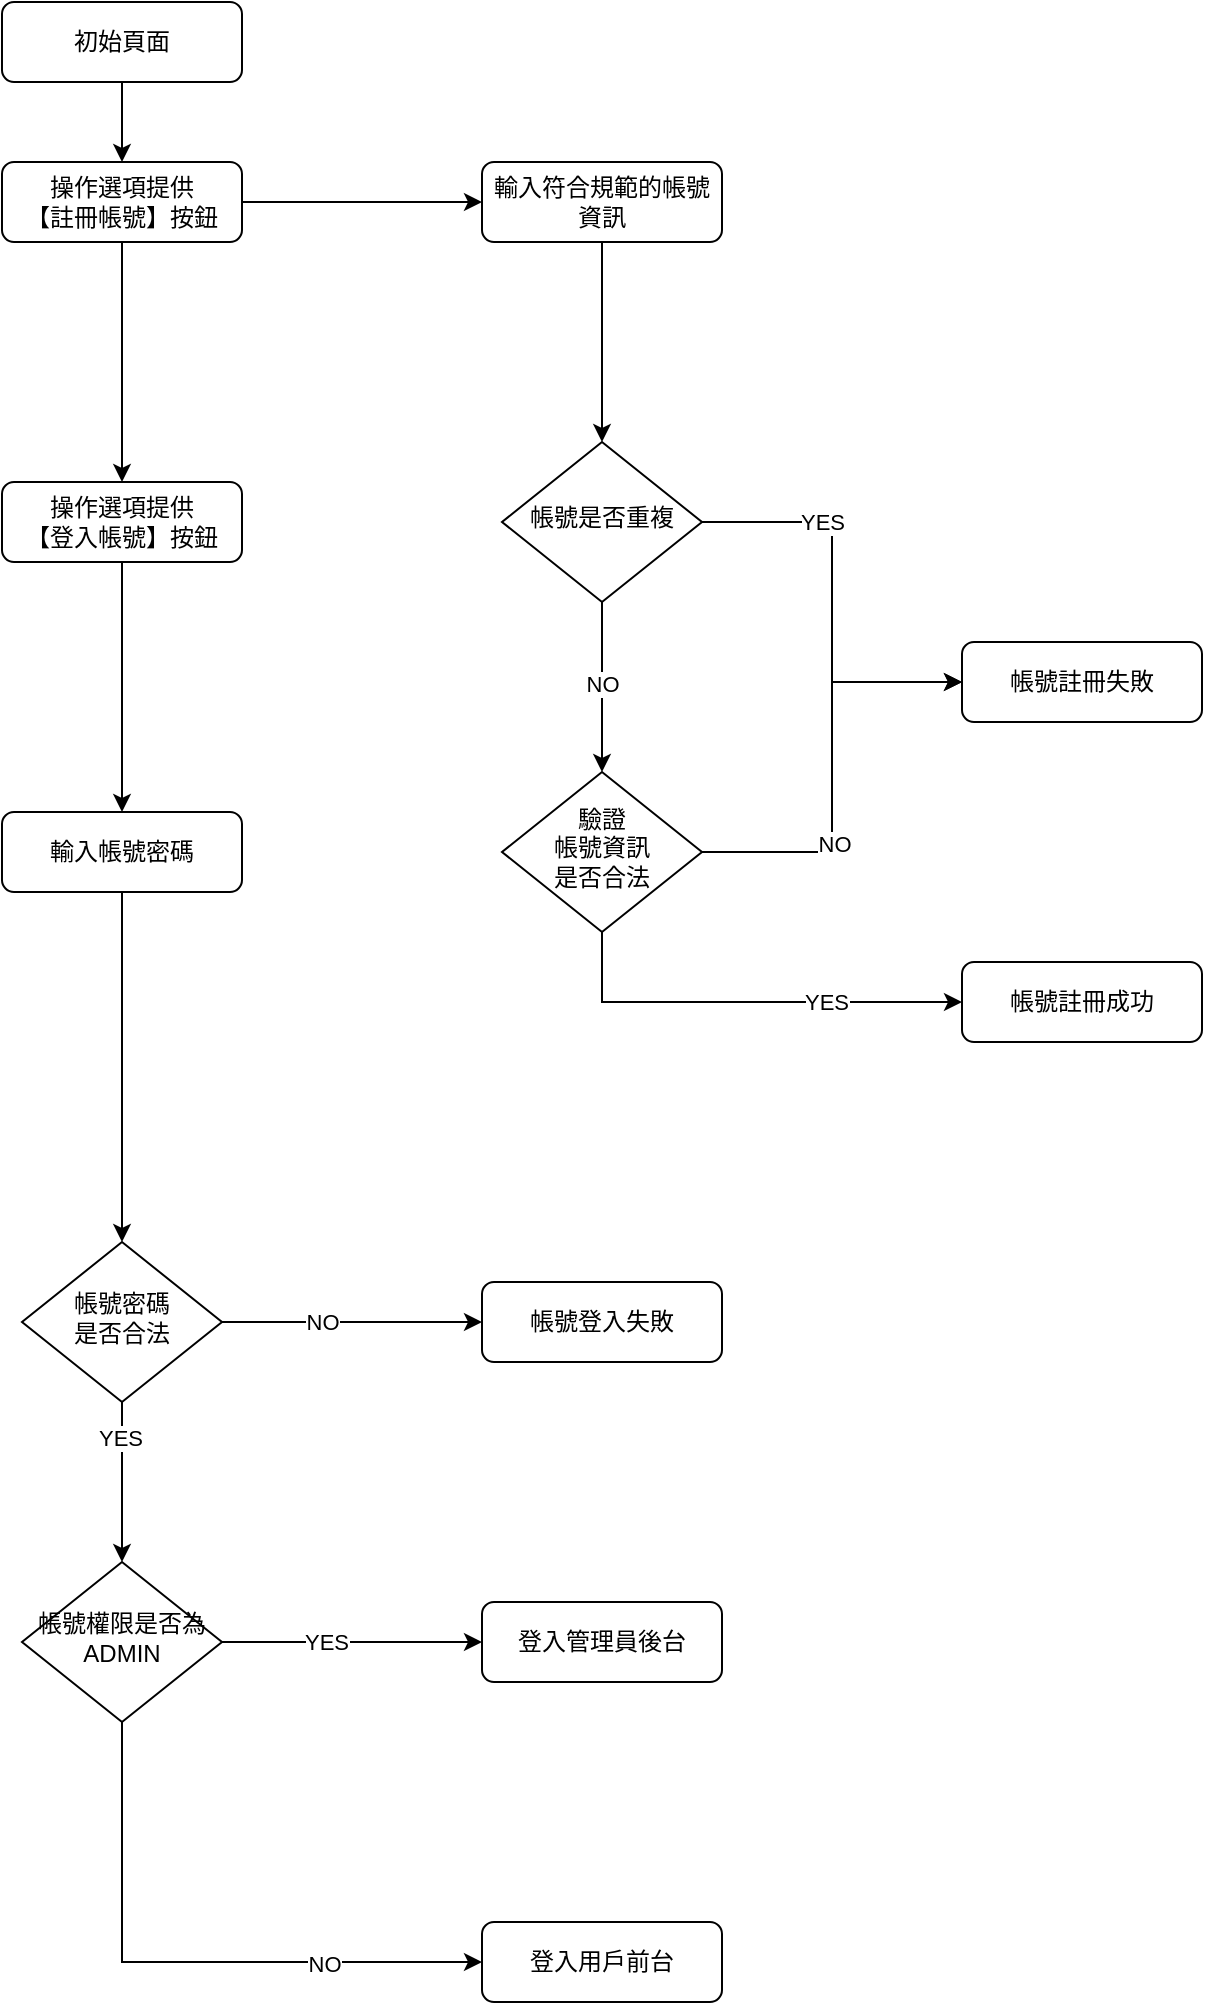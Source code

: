 <mxfile version="20.4.0" type="device" pages="5"><diagram id="UPj4yI-wdZ9XiOIVQiX7" name="使用者登入流程"><mxGraphModel dx="1422" dy="794" grid="1" gridSize="10" guides="1" tooltips="1" connect="1" arrows="1" fold="1" page="1" pageScale="1" pageWidth="827" pageHeight="1169" math="0" shadow="0"><root><mxCell id="0"/><mxCell id="1" parent="0"/><mxCell id="UEPLq8Yd7aalsJf4slFF-11" style="edgeStyle=orthogonalEdgeStyle;rounded=0;orthogonalLoop=1;jettySize=auto;html=1;exitX=0.5;exitY=1;exitDx=0;exitDy=0;entryX=0.5;entryY=0;entryDx=0;entryDy=0;" parent="1" source="VrhKr8espfAVAVbQ58ye-1" target="VrhKr8espfAVAVbQ58ye-2" edge="1"><mxGeometry relative="1" as="geometry"/></mxCell><mxCell id="VrhKr8espfAVAVbQ58ye-1" value="初始頁面" style="rounded=1;whiteSpace=wrap;html=1;fontSize=12;glass=0;strokeWidth=1;shadow=0;" parent="1" vertex="1"><mxGeometry x="160" y="80" width="120" height="40" as="geometry"/></mxCell><mxCell id="UEPLq8Yd7aalsJf4slFF-12" style="edgeStyle=orthogonalEdgeStyle;rounded=0;orthogonalLoop=1;jettySize=auto;html=1;exitX=1;exitY=0.5;exitDx=0;exitDy=0;entryX=0;entryY=0.5;entryDx=0;entryDy=0;" parent="1" source="VrhKr8espfAVAVbQ58ye-2" target="vG4GJ1Nt7A1K8Jj7NEXO-1" edge="1"><mxGeometry relative="1" as="geometry"/></mxCell><mxCell id="UEPLq8Yd7aalsJf4slFF-13" style="edgeStyle=orthogonalEdgeStyle;rounded=0;orthogonalLoop=1;jettySize=auto;html=1;exitX=0.5;exitY=1;exitDx=0;exitDy=0;entryX=0.5;entryY=0;entryDx=0;entryDy=0;" parent="1" source="VrhKr8espfAVAVbQ58ye-2" target="PWQB1ZBagTtTaBrdD2Lc-1" edge="1"><mxGeometry relative="1" as="geometry"/></mxCell><mxCell id="VrhKr8espfAVAVbQ58ye-2" value="操作選項提供&lt;br&gt;【註冊帳號】按鈕" style="rounded=1;whiteSpace=wrap;html=1;fontSize=12;glass=0;strokeWidth=1;shadow=0;" parent="1" vertex="1"><mxGeometry x="160" y="160" width="120" height="40" as="geometry"/></mxCell><mxCell id="UEPLq8Yd7aalsJf4slFF-15" style="edgeStyle=orthogonalEdgeStyle;rounded=0;orthogonalLoop=1;jettySize=auto;html=1;exitX=0.5;exitY=1;exitDx=0;exitDy=0;entryX=0.5;entryY=0;entryDx=0;entryDy=0;" parent="1" source="PWQB1ZBagTtTaBrdD2Lc-1" target="UEPLq8Yd7aalsJf4slFF-14" edge="1"><mxGeometry relative="1" as="geometry"/></mxCell><mxCell id="PWQB1ZBagTtTaBrdD2Lc-1" value="操作選項提供&lt;br&gt;【登入帳號】按鈕" style="rounded=1;whiteSpace=wrap;html=1;fontSize=12;glass=0;strokeWidth=1;shadow=0;" parent="1" vertex="1"><mxGeometry x="160" y="320" width="120" height="40" as="geometry"/></mxCell><mxCell id="o8jwi0B8APZPQ19B8Q7g-1" style="edgeStyle=orthogonalEdgeStyle;rounded=0;orthogonalLoop=1;jettySize=auto;html=1;exitX=0.5;exitY=1;exitDx=0;exitDy=0;entryX=0.5;entryY=0;entryDx=0;entryDy=0;" parent="1" source="vG4GJ1Nt7A1K8Jj7NEXO-1" target="UEPLq8Yd7aalsJf4slFF-1" edge="1"><mxGeometry relative="1" as="geometry"/></mxCell><mxCell id="vG4GJ1Nt7A1K8Jj7NEXO-1" value="輸入符合規範的帳號資訊" style="rounded=1;whiteSpace=wrap;html=1;fontSize=12;glass=0;strokeWidth=1;shadow=0;" parent="1" vertex="1"><mxGeometry x="400" y="160" width="120" height="40" as="geometry"/></mxCell><mxCell id="UEPLq8Yd7aalsJf4slFF-3" style="edgeStyle=orthogonalEdgeStyle;rounded=0;orthogonalLoop=1;jettySize=auto;html=1;exitX=0.5;exitY=1;exitDx=0;exitDy=0;entryX=0.5;entryY=0;entryDx=0;entryDy=0;" parent="1" source="UEPLq8Yd7aalsJf4slFF-1" target="UEPLq8Yd7aalsJf4slFF-2" edge="1"><mxGeometry relative="1" as="geometry"/></mxCell><mxCell id="UEPLq8Yd7aalsJf4slFF-31" value="NO" style="edgeLabel;html=1;align=center;verticalAlign=middle;resizable=0;points=[];" parent="UEPLq8Yd7aalsJf4slFF-3" vertex="1" connectable="0"><mxGeometry x="-0.5" relative="1" as="geometry"><mxPoint y="19" as="offset"/></mxGeometry></mxCell><mxCell id="UEPLq8Yd7aalsJf4slFF-9" style="edgeStyle=orthogonalEdgeStyle;rounded=0;orthogonalLoop=1;jettySize=auto;html=1;exitX=1;exitY=0.5;exitDx=0;exitDy=0;entryX=0;entryY=0.5;entryDx=0;entryDy=0;" parent="1" source="UEPLq8Yd7aalsJf4slFF-1" target="UEPLq8Yd7aalsJf4slFF-4" edge="1"><mxGeometry relative="1" as="geometry"/></mxCell><mxCell id="UEPLq8Yd7aalsJf4slFF-30" value="YES" style="edgeLabel;html=1;align=center;verticalAlign=middle;resizable=0;points=[];" parent="UEPLq8Yd7aalsJf4slFF-9" vertex="1" connectable="0"><mxGeometry x="-0.48" relative="1" as="geometry"><mxPoint x="5" as="offset"/></mxGeometry></mxCell><mxCell id="UEPLq8Yd7aalsJf4slFF-1" value="帳號是否重複" style="rhombus;whiteSpace=wrap;html=1;shadow=0;fontFamily=Helvetica;fontSize=12;align=center;strokeWidth=1;spacing=6;spacingTop=-4;" parent="1" vertex="1"><mxGeometry x="410" y="300" width="100" height="80" as="geometry"/></mxCell><mxCell id="UEPLq8Yd7aalsJf4slFF-7" style="edgeStyle=orthogonalEdgeStyle;rounded=0;orthogonalLoop=1;jettySize=auto;html=1;exitX=1;exitY=0.5;exitDx=0;exitDy=0;entryX=0;entryY=0.5;entryDx=0;entryDy=0;" parent="1" source="UEPLq8Yd7aalsJf4slFF-2" target="UEPLq8Yd7aalsJf4slFF-4" edge="1"><mxGeometry relative="1" as="geometry"/></mxCell><mxCell id="UEPLq8Yd7aalsJf4slFF-32" value="NO" style="edgeLabel;html=1;align=center;verticalAlign=middle;resizable=0;points=[];" parent="UEPLq8Yd7aalsJf4slFF-7" vertex="1" connectable="0"><mxGeometry x="0.235" y="-1" relative="1" as="geometry"><mxPoint y="64" as="offset"/></mxGeometry></mxCell><mxCell id="UEPLq8Yd7aalsJf4slFF-8" style="edgeStyle=orthogonalEdgeStyle;rounded=0;orthogonalLoop=1;jettySize=auto;html=1;exitX=0.5;exitY=1;exitDx=0;exitDy=0;entryX=0;entryY=0.5;entryDx=0;entryDy=0;" parent="1" source="UEPLq8Yd7aalsJf4slFF-2" target="UEPLq8Yd7aalsJf4slFF-5" edge="1"><mxGeometry relative="1" as="geometry"/></mxCell><mxCell id="UEPLq8Yd7aalsJf4slFF-33" value="YES" style="edgeLabel;html=1;align=center;verticalAlign=middle;resizable=0;points=[];" parent="UEPLq8Yd7aalsJf4slFF-8" vertex="1" connectable="0"><mxGeometry x="0.643" y="1" relative="1" as="geometry"><mxPoint x="-30" y="1" as="offset"/></mxGeometry></mxCell><mxCell id="UEPLq8Yd7aalsJf4slFF-2" value="驗證&lt;br&gt;帳號資訊&lt;br&gt;是否合法" style="rhombus;whiteSpace=wrap;html=1;shadow=0;fontFamily=Helvetica;fontSize=12;align=center;strokeWidth=1;spacing=6;spacingTop=-4;" parent="1" vertex="1"><mxGeometry x="410" y="465" width="100" height="80" as="geometry"/></mxCell><mxCell id="UEPLq8Yd7aalsJf4slFF-4" value="帳號註冊失敗" style="rounded=1;whiteSpace=wrap;html=1;fontSize=12;glass=0;strokeWidth=1;shadow=0;" parent="1" vertex="1"><mxGeometry x="640" y="400" width="120" height="40" as="geometry"/></mxCell><mxCell id="UEPLq8Yd7aalsJf4slFF-5" value="帳號註冊成功" style="rounded=1;whiteSpace=wrap;html=1;fontSize=12;glass=0;strokeWidth=1;shadow=0;" parent="1" vertex="1"><mxGeometry x="640" y="560" width="120" height="40" as="geometry"/></mxCell><mxCell id="UEPLq8Yd7aalsJf4slFF-18" style="edgeStyle=orthogonalEdgeStyle;rounded=0;orthogonalLoop=1;jettySize=auto;html=1;exitX=0.5;exitY=1;exitDx=0;exitDy=0;entryX=0.5;entryY=0;entryDx=0;entryDy=0;" parent="1" source="UEPLq8Yd7aalsJf4slFF-14" target="UEPLq8Yd7aalsJf4slFF-16" edge="1"><mxGeometry relative="1" as="geometry"/></mxCell><mxCell id="UEPLq8Yd7aalsJf4slFF-14" value="輸入帳號密碼" style="rounded=1;whiteSpace=wrap;html=1;fontSize=12;glass=0;strokeWidth=1;shadow=0;" parent="1" vertex="1"><mxGeometry x="160" y="485" width="120" height="40" as="geometry"/></mxCell><mxCell id="UEPLq8Yd7aalsJf4slFF-20" style="edgeStyle=orthogonalEdgeStyle;rounded=0;orthogonalLoop=1;jettySize=auto;html=1;exitX=1;exitY=0.5;exitDx=0;exitDy=0;entryX=0;entryY=0.5;entryDx=0;entryDy=0;" parent="1" source="UEPLq8Yd7aalsJf4slFF-16" target="UEPLq8Yd7aalsJf4slFF-19" edge="1"><mxGeometry relative="1" as="geometry"/></mxCell><mxCell id="UEPLq8Yd7aalsJf4slFF-29" value="NO" style="edgeLabel;html=1;align=center;verticalAlign=middle;resizable=0;points=[];" parent="UEPLq8Yd7aalsJf4slFF-20" vertex="1" connectable="0"><mxGeometry x="-0.32" relative="1" as="geometry"><mxPoint x="6" as="offset"/></mxGeometry></mxCell><mxCell id="UEPLq8Yd7aalsJf4slFF-21" style="edgeStyle=orthogonalEdgeStyle;rounded=0;orthogonalLoop=1;jettySize=auto;html=1;exitX=0.5;exitY=1;exitDx=0;exitDy=0;entryX=0.5;entryY=0;entryDx=0;entryDy=0;" parent="1" source="UEPLq8Yd7aalsJf4slFF-16" target="UEPLq8Yd7aalsJf4slFF-17" edge="1"><mxGeometry relative="1" as="geometry"/></mxCell><mxCell id="UEPLq8Yd7aalsJf4slFF-28" value="YES" style="edgeLabel;html=1;align=center;verticalAlign=middle;resizable=0;points=[];" parent="UEPLq8Yd7aalsJf4slFF-21" vertex="1" connectable="0"><mxGeometry x="-0.55" y="-1" relative="1" as="geometry"><mxPoint as="offset"/></mxGeometry></mxCell><mxCell id="UEPLq8Yd7aalsJf4slFF-16" value="帳號密碼&lt;br&gt;是否合法" style="rhombus;whiteSpace=wrap;html=1;shadow=0;fontFamily=Helvetica;fontSize=12;align=center;strokeWidth=1;spacing=6;spacingTop=-4;" parent="1" vertex="1"><mxGeometry x="170" y="700" width="100" height="80" as="geometry"/></mxCell><mxCell id="UEPLq8Yd7aalsJf4slFF-24" style="edgeStyle=orthogonalEdgeStyle;rounded=0;orthogonalLoop=1;jettySize=auto;html=1;exitX=1;exitY=0.5;exitDx=0;exitDy=0;entryX=0;entryY=0.5;entryDx=0;entryDy=0;" parent="1" source="UEPLq8Yd7aalsJf4slFF-17" target="UEPLq8Yd7aalsJf4slFF-22" edge="1"><mxGeometry relative="1" as="geometry"/></mxCell><mxCell id="UEPLq8Yd7aalsJf4slFF-26" value="YES" style="edgeLabel;html=1;align=center;verticalAlign=middle;resizable=0;points=[];" parent="UEPLq8Yd7aalsJf4slFF-24" vertex="1" connectable="0"><mxGeometry x="-0.2" relative="1" as="geometry"><mxPoint as="offset"/></mxGeometry></mxCell><mxCell id="UEPLq8Yd7aalsJf4slFF-25" style="edgeStyle=orthogonalEdgeStyle;rounded=0;orthogonalLoop=1;jettySize=auto;html=1;exitX=0.5;exitY=1;exitDx=0;exitDy=0;entryX=0;entryY=0.5;entryDx=0;entryDy=0;" parent="1" source="UEPLq8Yd7aalsJf4slFF-17" target="UEPLq8Yd7aalsJf4slFF-23" edge="1"><mxGeometry relative="1" as="geometry"/></mxCell><mxCell id="UEPLq8Yd7aalsJf4slFF-27" value="NO" style="edgeLabel;html=1;align=center;verticalAlign=middle;resizable=0;points=[];" parent="UEPLq8Yd7aalsJf4slFF-25" vertex="1" connectable="0"><mxGeometry x="0.689" y="-1" relative="1" as="geometry"><mxPoint x="-33" as="offset"/></mxGeometry></mxCell><mxCell id="UEPLq8Yd7aalsJf4slFF-17" value="帳號權限是否為&lt;br&gt;ADMIN" style="rhombus;whiteSpace=wrap;html=1;shadow=0;fontFamily=Helvetica;fontSize=12;align=center;strokeWidth=1;spacing=6;spacingTop=-4;" parent="1" vertex="1"><mxGeometry x="170" y="860" width="100" height="80" as="geometry"/></mxCell><mxCell id="UEPLq8Yd7aalsJf4slFF-19" value="帳號登入失敗" style="rounded=1;whiteSpace=wrap;html=1;fontSize=12;glass=0;strokeWidth=1;shadow=0;" parent="1" vertex="1"><mxGeometry x="400" y="720" width="120" height="40" as="geometry"/></mxCell><mxCell id="UEPLq8Yd7aalsJf4slFF-22" value="登入管理員後台" style="rounded=1;whiteSpace=wrap;html=1;fontSize=12;glass=0;strokeWidth=1;shadow=0;" parent="1" vertex="1"><mxGeometry x="400" y="880" width="120" height="40" as="geometry"/></mxCell><mxCell id="UEPLq8Yd7aalsJf4slFF-23" value="登入用戶前台" style="rounded=1;whiteSpace=wrap;html=1;fontSize=12;glass=0;strokeWidth=1;shadow=0;" parent="1" vertex="1"><mxGeometry x="400" y="1040" width="120" height="40" as="geometry"/></mxCell></root></mxGraphModel></diagram><diagram id="Sb2H4XTVFO_mXw8tnWAG" name="管理員後台操作流程"><mxGraphModel dx="1422" dy="794" grid="1" gridSize="10" guides="1" tooltips="1" connect="1" arrows="1" fold="1" page="1" pageScale="1" pageWidth="827" pageHeight="1169" math="0" shadow="0"><root><mxCell id="0"/><mxCell id="1" parent="0"/><mxCell id="D7i5_FZ8jVZUpAfOEIcw-3" style="edgeStyle=orthogonalEdgeStyle;rounded=0;orthogonalLoop=1;jettySize=auto;html=1;exitX=0.5;exitY=1;exitDx=0;exitDy=0;" parent="1" source="rBQDCLARlSvGfY4Xkhi7-1" target="YgFCmVm0lVTJnjQIGvrP-1" edge="1"><mxGeometry relative="1" as="geometry"/></mxCell><mxCell id="rBQDCLARlSvGfY4Xkhi7-1" value="系統管理員登入" style="rounded=1;whiteSpace=wrap;html=1;fontSize=12;glass=0;strokeWidth=1;shadow=0;" parent="1" vertex="1"><mxGeometry x="160" y="80" width="120" height="40" as="geometry"/></mxCell><mxCell id="D7i5_FZ8jVZUpAfOEIcw-6" style="edgeStyle=orthogonalEdgeStyle;rounded=0;orthogonalLoop=1;jettySize=auto;html=1;exitX=1;exitY=0.5;exitDx=0;exitDy=0;entryX=0;entryY=0.5;entryDx=0;entryDy=0;" parent="1" source="YgFCmVm0lVTJnjQIGvrP-1" target="YgFCmVm0lVTJnjQIGvrP-3" edge="1"><mxGeometry relative="1" as="geometry"/></mxCell><mxCell id="D7i5_FZ8jVZUpAfOEIcw-8" style="edgeStyle=orthogonalEdgeStyle;rounded=0;orthogonalLoop=1;jettySize=auto;html=1;exitX=0.5;exitY=1;exitDx=0;exitDy=0;entryX=0.5;entryY=0;entryDx=0;entryDy=0;" parent="1" source="YgFCmVm0lVTJnjQIGvrP-1" target="YgFCmVm0lVTJnjQIGvrP-2" edge="1"><mxGeometry relative="1" as="geometry"/></mxCell><mxCell id="YgFCmVm0lVTJnjQIGvrP-1" value="列出選舉列表&lt;br&gt;【分頁/篩選】" style="rounded=1;whiteSpace=wrap;html=1;fontSize=12;glass=0;strokeWidth=1;shadow=0;" parent="1" vertex="1"><mxGeometry x="160" y="160" width="120" height="40" as="geometry"/></mxCell><mxCell id="D7i5_FZ8jVZUpAfOEIcw-12" style="edgeStyle=orthogonalEdgeStyle;rounded=0;orthogonalLoop=1;jettySize=auto;html=1;exitX=0.5;exitY=1;exitDx=0;exitDy=0;entryX=0.5;entryY=0;entryDx=0;entryDy=0;" parent="1" source="YgFCmVm0lVTJnjQIGvrP-2" target="KqBHTRoDpn45xBr7Sbz1-1" edge="1"><mxGeometry relative="1" as="geometry"/></mxCell><mxCell id="YgFCmVm0lVTJnjQIGvrP-2" value="選擇任一選舉" style="rounded=1;whiteSpace=wrap;html=1;fontSize=12;glass=0;strokeWidth=1;shadow=0;" parent="1" vertex="1"><mxGeometry x="160" y="240" width="120" height="40" as="geometry"/></mxCell><mxCell id="D7i5_FZ8jVZUpAfOEIcw-7" style="edgeStyle=orthogonalEdgeStyle;rounded=0;orthogonalLoop=1;jettySize=auto;html=1;exitX=1;exitY=0.5;exitDx=0;exitDy=0;entryX=0;entryY=0.5;entryDx=0;entryDy=0;" parent="1" source="YgFCmVm0lVTJnjQIGvrP-3" target="6M6pfsIaRA-1E7w1_IS1-1" edge="1"><mxGeometry relative="1" as="geometry"/></mxCell><mxCell id="YgFCmVm0lVTJnjQIGvrP-3" value="建立一個選舉&lt;br&gt;輸入資訊" style="rounded=1;whiteSpace=wrap;html=1;fontSize=12;glass=0;strokeWidth=1;shadow=0;" parent="1" vertex="1"><mxGeometry x="320" y="160" width="120" height="40" as="geometry"/></mxCell><mxCell id="6M6pfsIaRA-1E7w1_IS1-1" value="建立完成，選舉狀態為【INVALID】" style="rounded=1;whiteSpace=wrap;html=1;fontSize=12;glass=0;strokeWidth=1;shadow=0;" parent="1" vertex="1"><mxGeometry x="480" y="160" width="120" height="40" as="geometry"/></mxCell><mxCell id="D7i5_FZ8jVZUpAfOEIcw-11" style="edgeStyle=orthogonalEdgeStyle;rounded=0;orthogonalLoop=1;jettySize=auto;html=1;exitX=1;exitY=0.5;exitDx=0;exitDy=0;entryX=0;entryY=0.5;entryDx=0;entryDy=0;" parent="1" source="KqBHTRoDpn45xBr7Sbz1-1" target="W8gfItr_8avEshhJaisU-1" edge="1"><mxGeometry relative="1" as="geometry"/></mxCell><mxCell id="D7i5_FZ8jVZUpAfOEIcw-14" value="INVALID" style="edgeLabel;html=1;align=center;verticalAlign=middle;resizable=0;points=[];" parent="D7i5_FZ8jVZUpAfOEIcw-11" vertex="1" connectable="0"><mxGeometry x="-0.2" relative="1" as="geometry"><mxPoint as="offset"/></mxGeometry></mxCell><mxCell id="D7i5_FZ8jVZUpAfOEIcw-13" style="edgeStyle=orthogonalEdgeStyle;rounded=0;orthogonalLoop=1;jettySize=auto;html=1;exitX=0.5;exitY=1;exitDx=0;exitDy=0;entryX=0.5;entryY=0;entryDx=0;entryDy=0;" parent="1" source="KqBHTRoDpn45xBr7Sbz1-1" target="W8gfItr_8avEshhJaisU-2" edge="1"><mxGeometry relative="1" as="geometry"/></mxCell><mxCell id="D7i5_FZ8jVZUpAfOEIcw-15" value="NO" style="edgeLabel;html=1;align=center;verticalAlign=middle;resizable=0;points=[];" parent="D7i5_FZ8jVZUpAfOEIcw-13" vertex="1" connectable="0"><mxGeometry x="-0.25" y="3" relative="1" as="geometry"><mxPoint as="offset"/></mxGeometry></mxCell><mxCell id="KqBHTRoDpn45xBr7Sbz1-1" value="選舉狀態是否為&lt;br&gt;【INVALID】" style="rhombus;whiteSpace=wrap;html=1;shadow=0;fontFamily=Helvetica;fontSize=12;align=center;strokeWidth=1;spacing=6;spacingTop=-4;" parent="1" vertex="1"><mxGeometry x="170" y="300" width="100" height="80" as="geometry"/></mxCell><mxCell id="lVTfKfwjPzRavb0fNGLI-1" style="edgeStyle=orthogonalEdgeStyle;rounded=0;orthogonalLoop=1;jettySize=auto;html=1;exitX=1;exitY=0.5;exitDx=0;exitDy=0;entryX=0;entryY=0.5;entryDx=0;entryDy=0;" parent="1" source="W8gfItr_8avEshhJaisU-1" target="htDVY7JdxAGm8I_TwluI-1" edge="1"><mxGeometry relative="1" as="geometry"/></mxCell><mxCell id="W8gfItr_8avEshhJaisU-1" value="操作選項提供&lt;br&gt;【加入候選人】按鈕" style="rounded=1;whiteSpace=wrap;html=1;fontSize=12;glass=0;strokeWidth=1;shadow=0;" parent="1" vertex="1"><mxGeometry x="320" y="320" width="120" height="40" as="geometry"/></mxCell><mxCell id="D7i5_FZ8jVZUpAfOEIcw-10" style="edgeStyle=orthogonalEdgeStyle;rounded=0;orthogonalLoop=1;jettySize=auto;html=1;exitX=1;exitY=0.5;exitDx=0;exitDy=0;entryX=0;entryY=0.5;entryDx=0;entryDy=0;" parent="1" source="W8gfItr_8avEshhJaisU-2" target="W8gfItr_8avEshhJaisU-3" edge="1"><mxGeometry relative="1" as="geometry"/></mxCell><mxCell id="D7i5_FZ8jVZUpAfOEIcw-16" value="VALID" style="edgeLabel;html=1;align=center;verticalAlign=middle;resizable=0;points=[];" parent="D7i5_FZ8jVZUpAfOEIcw-10" vertex="1" connectable="0"><mxGeometry x="-0.12" y="4" relative="1" as="geometry"><mxPoint x="-2" as="offset"/></mxGeometry></mxCell><mxCell id="D7i5_FZ8jVZUpAfOEIcw-17" style="edgeStyle=orthogonalEdgeStyle;rounded=0;orthogonalLoop=1;jettySize=auto;html=1;exitX=0.5;exitY=1;exitDx=0;exitDy=0;entryX=0.5;entryY=0;entryDx=0;entryDy=0;" parent="1" source="W8gfItr_8avEshhJaisU-2" target="htDVY7JdxAGm8I_TwluI-4" edge="1"><mxGeometry relative="1" as="geometry"/></mxCell><mxCell id="W8gfItr_8avEshhJaisU-2" value="選舉狀態是否為&lt;br&gt;【VALID】" style="rhombus;whiteSpace=wrap;html=1;shadow=0;fontFamily=Helvetica;fontSize=12;align=center;strokeWidth=1;spacing=6;spacingTop=-4;" parent="1" vertex="1"><mxGeometry x="170" y="420" width="100" height="80" as="geometry"/></mxCell><mxCell id="lVTfKfwjPzRavb0fNGLI-2" style="edgeStyle=orthogonalEdgeStyle;rounded=0;orthogonalLoop=1;jettySize=auto;html=1;exitX=1;exitY=0.5;exitDx=0;exitDy=0;entryX=0;entryY=0.5;entryDx=0;entryDy=0;" parent="1" source="W8gfItr_8avEshhJaisU-3" target="htDVY7JdxAGm8I_TwluI-1" edge="1"><mxGeometry relative="1" as="geometry"/></mxCell><mxCell id="D7i5_FZ8jVZUpAfOEIcw-9" style="edgeStyle=orthogonalEdgeStyle;rounded=0;orthogonalLoop=1;jettySize=auto;html=1;exitX=0.5;exitY=1;exitDx=0;exitDy=0;entryX=0.5;entryY=0;entryDx=0;entryDy=0;" parent="1" source="W8gfItr_8avEshhJaisU-3" target="W8gfItr_8avEshhJaisU-4" edge="1"><mxGeometry relative="1" as="geometry"/></mxCell><mxCell id="W8gfItr_8avEshhJaisU-3" value="操作選項提供&lt;br&gt;【加入候選人】按鈕" style="rounded=1;whiteSpace=wrap;html=1;fontSize=12;glass=0;strokeWidth=1;shadow=0;" parent="1" vertex="1"><mxGeometry x="320" y="440" width="120" height="40" as="geometry"/></mxCell><mxCell id="D7i5_FZ8jVZUpAfOEIcw-2" style="edgeStyle=orthogonalEdgeStyle;rounded=0;orthogonalLoop=1;jettySize=auto;html=1;exitX=1;exitY=0.5;exitDx=0;exitDy=0;entryX=0;entryY=0.5;entryDx=0;entryDy=0;" parent="1" source="W8gfItr_8avEshhJaisU-4" target="D7i5_FZ8jVZUpAfOEIcw-1" edge="1"><mxGeometry relative="1" as="geometry"/></mxCell><mxCell id="W8gfItr_8avEshhJaisU-4" value="操作選項提供&lt;br&gt;【開始投票】按鈕" style="rounded=1;whiteSpace=wrap;html=1;fontSize=12;glass=0;strokeWidth=1;shadow=0;" parent="1" vertex="1"><mxGeometry x="320" y="520" width="120" height="40" as="geometry"/></mxCell><mxCell id="D7i5_FZ8jVZUpAfOEIcw-4" style="edgeStyle=orthogonalEdgeStyle;rounded=0;orthogonalLoop=1;jettySize=auto;html=1;exitX=0.5;exitY=1;exitDx=0;exitDy=0;entryX=0.5;entryY=0;entryDx=0;entryDy=0;" parent="1" source="htDVY7JdxAGm8I_TwluI-1" target="htDVY7JdxAGm8I_TwluI-2" edge="1"><mxGeometry relative="1" as="geometry"/></mxCell><mxCell id="htDVY7JdxAGm8I_TwluI-1" value="選擇一個使用者" style="rounded=1;whiteSpace=wrap;html=1;fontSize=12;glass=0;strokeWidth=1;shadow=0;" parent="1" vertex="1"><mxGeometry x="640" y="240" width="120" height="40" as="geometry"/></mxCell><mxCell id="D7i5_FZ8jVZUpAfOEIcw-5" style="edgeStyle=orthogonalEdgeStyle;rounded=0;orthogonalLoop=1;jettySize=auto;html=1;exitX=0.5;exitY=1;exitDx=0;exitDy=0;entryX=0.5;entryY=0;entryDx=0;entryDy=0;" parent="1" source="htDVY7JdxAGm8I_TwluI-2" target="htDVY7JdxAGm8I_TwluI-3" edge="1"><mxGeometry relative="1" as="geometry"/></mxCell><mxCell id="htDVY7JdxAGm8I_TwluI-2" value="加入該選舉為候選人" style="rounded=1;whiteSpace=wrap;html=1;fontSize=12;glass=0;strokeWidth=1;shadow=0;" parent="1" vertex="1"><mxGeometry x="640" y="320" width="120" height="40" as="geometry"/></mxCell><mxCell id="htDVY7JdxAGm8I_TwluI-3" value="檢查選舉候選人人數&lt;br&gt;2位以上，將該選舉狀態改為【VALID】" style="rounded=1;whiteSpace=wrap;html=1;fontSize=12;glass=0;strokeWidth=1;shadow=0;" parent="1" vertex="1"><mxGeometry x="640" y="400" width="120" height="40" as="geometry"/></mxCell><mxCell id="qVdqJ3z1ZBMHDPTO5DJB-3" value="POLLING" style="edgeStyle=orthogonalEdgeStyle;rounded=0;orthogonalLoop=1;jettySize=auto;html=1;exitX=1;exitY=0.5;exitDx=0;exitDy=0;entryX=0;entryY=0.5;entryDx=0;entryDy=0;" parent="1" source="htDVY7JdxAGm8I_TwluI-4" target="qVdqJ3z1ZBMHDPTO5DJB-1" edge="1"><mxGeometry relative="1" as="geometry"/></mxCell><mxCell id="Kq9Z4YzhNrbZJRBDWjvm-4" style="edgeStyle=orthogonalEdgeStyle;rounded=0;orthogonalLoop=1;jettySize=auto;html=1;exitX=0.5;exitY=1;exitDx=0;exitDy=0;entryX=0.5;entryY=0;entryDx=0;entryDy=0;" parent="1" source="htDVY7JdxAGm8I_TwluI-4" target="NcIBz0yCrlz7ccziSYi6-6" edge="1"><mxGeometry relative="1" as="geometry"/></mxCell><mxCell id="Kq9Z4YzhNrbZJRBDWjvm-9" value="NO" style="edgeLabel;html=1;align=center;verticalAlign=middle;resizable=0;points=[];" parent="Kq9Z4YzhNrbZJRBDWjvm-4" vertex="1" connectable="0"><mxGeometry x="-0.25" y="-1" relative="1" as="geometry"><mxPoint as="offset"/></mxGeometry></mxCell><mxCell id="htDVY7JdxAGm8I_TwluI-4" value="選舉狀態是否為&lt;br&gt;【POLLING】" style="rhombus;whiteSpace=wrap;html=1;shadow=0;fontFamily=Helvetica;fontSize=12;align=center;strokeWidth=1;spacing=6;spacingTop=-4;" parent="1" vertex="1"><mxGeometry x="170" y="580" width="100" height="80" as="geometry"/></mxCell><mxCell id="D7i5_FZ8jVZUpAfOEIcw-1" value="檢查選舉候選人人數&lt;br&gt;2位以上，將該選舉狀態改為【POLLING】" style="rounded=1;whiteSpace=wrap;html=1;fontSize=12;glass=0;strokeWidth=1;shadow=0;" parent="1" vertex="1"><mxGeometry x="480" y="520" width="120" height="40" as="geometry"/></mxCell><mxCell id="NcIBz0yCrlz7ccziSYi6-2" style="edgeStyle=orthogonalEdgeStyle;rounded=0;orthogonalLoop=1;jettySize=auto;html=1;exitX=1;exitY=0.5;exitDx=0;exitDy=0;entryX=0;entryY=0.5;entryDx=0;entryDy=0;" parent="1" source="qVdqJ3z1ZBMHDPTO5DJB-1" target="NcIBz0yCrlz7ccziSYi6-1" edge="1"><mxGeometry relative="1" as="geometry"/></mxCell><mxCell id="NcIBz0yCrlz7ccziSYi6-8" style="edgeStyle=orthogonalEdgeStyle;rounded=0;orthogonalLoop=1;jettySize=auto;html=1;exitX=0.5;exitY=1;exitDx=0;exitDy=0;entryX=0.5;entryY=0;entryDx=0;entryDy=0;" parent="1" source="qVdqJ3z1ZBMHDPTO5DJB-1" target="NcIBz0yCrlz7ccziSYi6-7" edge="1"><mxGeometry relative="1" as="geometry"/></mxCell><mxCell id="qVdqJ3z1ZBMHDPTO5DJB-1" value="操作選項提供&lt;br&gt;【查看實時所有候選人得票數】按鈕" style="rounded=1;whiteSpace=wrap;html=1;fontSize=12;glass=0;strokeWidth=1;shadow=0;" parent="1" vertex="1"><mxGeometry x="320" y="600" width="120" height="40" as="geometry"/></mxCell><mxCell id="qVdqJ3z1ZBMHDPTO5DJB-2" value="列出投票給該候選人的用戶清單&lt;br&gt;【分頁】" style="rounded=1;whiteSpace=wrap;html=1;fontSize=12;glass=0;strokeWidth=1;shadow=0;" parent="1" vertex="1"><mxGeometry x="640" y="680" width="120" height="40" as="geometry"/></mxCell><mxCell id="NcIBz0yCrlz7ccziSYi6-4" style="edgeStyle=orthogonalEdgeStyle;rounded=0;orthogonalLoop=1;jettySize=auto;html=1;exitX=1;exitY=0.5;exitDx=0;exitDy=0;entryX=0;entryY=0.5;entryDx=0;entryDy=0;" parent="1" source="NcIBz0yCrlz7ccziSYi6-1" target="NcIBz0yCrlz7ccziSYi6-3" edge="1"><mxGeometry relative="1" as="geometry"/></mxCell><mxCell id="NcIBz0yCrlz7ccziSYi6-1" value="列出選舉的候選人列表，以及目前的票數&lt;br&gt;【分頁/篩選】" style="rounded=1;whiteSpace=wrap;html=1;fontSize=12;glass=0;strokeWidth=1;shadow=0;" parent="1" vertex="1"><mxGeometry x="480" y="600" width="120" height="40" as="geometry"/></mxCell><mxCell id="NcIBz0yCrlz7ccziSYi6-5" style="edgeStyle=orthogonalEdgeStyle;rounded=0;orthogonalLoop=1;jettySize=auto;html=1;exitX=0.5;exitY=1;exitDx=0;exitDy=0;entryX=0.5;entryY=0;entryDx=0;entryDy=0;" parent="1" source="NcIBz0yCrlz7ccziSYi6-3" target="qVdqJ3z1ZBMHDPTO5DJB-2" edge="1"><mxGeometry relative="1" as="geometry"/></mxCell><mxCell id="NcIBz0yCrlz7ccziSYi6-3" value="選擇一個候選人" style="rounded=1;whiteSpace=wrap;html=1;fontSize=12;glass=0;strokeWidth=1;shadow=0;" parent="1" vertex="1"><mxGeometry x="640" y="600" width="120" height="40" as="geometry"/></mxCell><mxCell id="Kq9Z4YzhNrbZJRBDWjvm-2" style="edgeStyle=orthogonalEdgeStyle;rounded=0;orthogonalLoop=1;jettySize=auto;html=1;exitX=1;exitY=0.5;exitDx=0;exitDy=0;entryX=0;entryY=0.5;entryDx=0;entryDy=0;" parent="1" source="NcIBz0yCrlz7ccziSYi6-6" target="NcIBz0yCrlz7ccziSYi6-11" edge="1"><mxGeometry relative="1" as="geometry"/></mxCell><mxCell id="Kq9Z4YzhNrbZJRBDWjvm-7" value="CLOSED" style="edgeLabel;html=1;align=center;verticalAlign=middle;resizable=0;points=[];" parent="Kq9Z4YzhNrbZJRBDWjvm-2" vertex="1" connectable="0"><mxGeometry x="-0.36" y="3" relative="1" as="geometry"><mxPoint as="offset"/></mxGeometry></mxCell><mxCell id="Kq9Z4YzhNrbZJRBDWjvm-6" style="edgeStyle=orthogonalEdgeStyle;rounded=0;orthogonalLoop=1;jettySize=auto;html=1;exitX=0.5;exitY=1;exitDx=0;exitDy=0;entryX=0.5;entryY=0;entryDx=0;entryDy=0;" parent="1" source="NcIBz0yCrlz7ccziSYi6-6" target="Kq9Z4YzhNrbZJRBDWjvm-5" edge="1"><mxGeometry relative="1" as="geometry"/></mxCell><mxCell id="Kq9Z4YzhNrbZJRBDWjvm-8" value="NO" style="edgeLabel;html=1;align=center;verticalAlign=middle;resizable=0;points=[];" parent="Kq9Z4YzhNrbZJRBDWjvm-6" vertex="1" connectable="0"><mxGeometry x="-0.133" relative="1" as="geometry"><mxPoint as="offset"/></mxGeometry></mxCell><mxCell id="NcIBz0yCrlz7ccziSYi6-6" value="選舉狀態是否為&lt;br&gt;【CLOSED】" style="rhombus;whiteSpace=wrap;html=1;shadow=0;fontFamily=Helvetica;fontSize=12;align=center;strokeWidth=1;spacing=6;spacingTop=-4;" parent="1" vertex="1"><mxGeometry x="170" y="820" width="100" height="80" as="geometry"/></mxCell><mxCell id="NcIBz0yCrlz7ccziSYi6-10" style="edgeStyle=orthogonalEdgeStyle;rounded=0;orthogonalLoop=1;jettySize=auto;html=1;exitX=1;exitY=0.5;exitDx=0;exitDy=0;entryX=0;entryY=0.5;entryDx=0;entryDy=0;" parent="1" source="NcIBz0yCrlz7ccziSYi6-7" target="NcIBz0yCrlz7ccziSYi6-9" edge="1"><mxGeometry relative="1" as="geometry"/></mxCell><mxCell id="NcIBz0yCrlz7ccziSYi6-7" value="操作選項提供&lt;br&gt;【結束投票】按鈕" style="rounded=1;whiteSpace=wrap;html=1;fontSize=12;glass=0;strokeWidth=1;shadow=0;" parent="1" vertex="1"><mxGeometry x="320" y="760" width="120" height="40" as="geometry"/></mxCell><mxCell id="NcIBz0yCrlz7ccziSYi6-9" value="該選舉狀態改為【CLOSED】" style="rounded=1;whiteSpace=wrap;html=1;fontSize=12;glass=0;strokeWidth=1;shadow=0;" parent="1" vertex="1"><mxGeometry x="480" y="760" width="120" height="40" as="geometry"/></mxCell><mxCell id="Kq9Z4YzhNrbZJRBDWjvm-3" style="edgeStyle=orthogonalEdgeStyle;rounded=0;orthogonalLoop=1;jettySize=auto;html=1;exitX=1;exitY=0.5;exitDx=0;exitDy=0;entryX=0;entryY=0.5;entryDx=0;entryDy=0;" parent="1" source="NcIBz0yCrlz7ccziSYi6-11" target="Kq9Z4YzhNrbZJRBDWjvm-1" edge="1"><mxGeometry relative="1" as="geometry"/></mxCell><mxCell id="NcIBz0yCrlz7ccziSYi6-11" value="操作選項提供&lt;br&gt;【查看選舉最終結果】按鈕" style="rounded=1;whiteSpace=wrap;html=1;fontSize=12;glass=0;strokeWidth=1;shadow=0;" parent="1" vertex="1"><mxGeometry x="320" y="840" width="120" height="40" as="geometry"/></mxCell><mxCell id="JxSQcA-bH9o0rtqqpQIa-3" style="edgeStyle=orthogonalEdgeStyle;rounded=0;orthogonalLoop=1;jettySize=auto;html=1;exitX=1;exitY=0.5;exitDx=0;exitDy=0;entryX=0;entryY=0.5;entryDx=0;entryDy=0;" parent="1" source="Kq9Z4YzhNrbZJRBDWjvm-1" target="JxSQcA-bH9o0rtqqpQIa-2" edge="1"><mxGeometry relative="1" as="geometry"/></mxCell><mxCell id="Kq9Z4YzhNrbZJRBDWjvm-1" value="列出選舉的候選人列表，以及目前的票數，以及投票率等等&lt;br&gt;【分頁/篩選】" style="rounded=1;whiteSpace=wrap;html=1;fontSize=12;glass=0;strokeWidth=1;shadow=0;" parent="1" vertex="1"><mxGeometry x="480" y="815" width="120" height="90" as="geometry"/></mxCell><mxCell id="Kq9Z4YzhNrbZJRBDWjvm-5" value="操作異常" style="rounded=1;whiteSpace=wrap;html=1;fontSize=12;glass=0;strokeWidth=1;shadow=0;" parent="1" vertex="1"><mxGeometry x="160" y="960" width="120" height="40" as="geometry"/></mxCell><mxCell id="JxSQcA-bH9o0rtqqpQIa-2" value="將選舉結果寄送郵件&lt;br&gt;給所有用戶" style="rounded=1;whiteSpace=wrap;html=1;fontSize=12;glass=0;strokeWidth=1;shadow=0;" parent="1" vertex="1"><mxGeometry x="640" y="840" width="120" height="40" as="geometry"/></mxCell></root></mxGraphModel></diagram><diagram id="-oV8WBM7i5bhLmEDIs77" name="用戶前台操作流程"><mxGraphModel dx="1422" dy="794" grid="1" gridSize="10" guides="1" tooltips="1" connect="1" arrows="1" fold="1" page="1" pageScale="1" pageWidth="827" pageHeight="1169" math="0" shadow="0"><root><mxCell id="0"/><mxCell id="1" parent="0"/><mxCell id="zUNbrtccjn4TUzcV6ZQq-4" style="edgeStyle=orthogonalEdgeStyle;rounded=0;orthogonalLoop=1;jettySize=auto;html=1;exitX=0.5;exitY=1;exitDx=0;exitDy=0;entryX=0.5;entryY=0;entryDx=0;entryDy=0;" parent="1" source="Ub6WaCfwB1q6n-Qs0MxR-1" target="xpTB87JR33JMr07FedWu-1" edge="1"><mxGeometry relative="1" as="geometry"/></mxCell><mxCell id="Ub6WaCfwB1q6n-Qs0MxR-1" value="一般用戶登入" style="rounded=1;whiteSpace=wrap;html=1;fontSize=12;glass=0;strokeWidth=1;shadow=0;" parent="1" vertex="1"><mxGeometry x="160" y="80" width="120" height="40" as="geometry"/></mxCell><mxCell id="zUNbrtccjn4TUzcV6ZQq-5" style="edgeStyle=orthogonalEdgeStyle;rounded=0;orthogonalLoop=1;jettySize=auto;html=1;exitX=0.5;exitY=1;exitDx=0;exitDy=0;entryX=0.5;entryY=0;entryDx=0;entryDy=0;" parent="1" source="xpTB87JR33JMr07FedWu-1" target="uy4UZtnsP0bsNF_3y09G-1" edge="1"><mxGeometry relative="1" as="geometry"/></mxCell><mxCell id="xpTB87JR33JMr07FedWu-1" value="列出選舉狀態為&lt;br&gt;【POLLING】列表&lt;br&gt;【分頁/篩選】" style="rounded=1;whiteSpace=wrap;html=1;fontSize=12;glass=0;strokeWidth=1;shadow=0;" parent="1" vertex="1"><mxGeometry x="160" y="240" width="120" height="40" as="geometry"/></mxCell><mxCell id="fhCedxHbiCkmkBsxh5wj-1" style="edgeStyle=orthogonalEdgeStyle;rounded=0;orthogonalLoop=1;jettySize=auto;html=1;exitX=0.5;exitY=1;exitDx=0;exitDy=0;entryX=0.5;entryY=0;entryDx=0;entryDy=0;" edge="1" parent="1" source="uy4UZtnsP0bsNF_3y09G-1" target="zUNbrtccjn4TUzcV6ZQq-1"><mxGeometry relative="1" as="geometry"/></mxCell><mxCell id="uy4UZtnsP0bsNF_3y09G-1" value="選擇任一選舉" style="rounded=1;whiteSpace=wrap;html=1;fontSize=12;glass=0;strokeWidth=1;shadow=0;" parent="1" vertex="1"><mxGeometry x="160" y="400" width="120" height="40" as="geometry"/></mxCell><mxCell id="fhCedxHbiCkmkBsxh5wj-2" style="edgeStyle=orthogonalEdgeStyle;rounded=0;orthogonalLoop=1;jettySize=auto;html=1;exitX=0.5;exitY=1;exitDx=0;exitDy=0;entryX=0.5;entryY=0;entryDx=0;entryDy=0;" edge="1" parent="1" source="zUNbrtccjn4TUzcV6ZQq-1" target="zUNbrtccjn4TUzcV6ZQq-2"><mxGeometry relative="1" as="geometry"/></mxCell><mxCell id="zUNbrtccjn4TUzcV6ZQq-1" value="操作選項提供&lt;br&gt;【查看候選人】按鈕" style="rounded=1;whiteSpace=wrap;html=1;fontSize=12;glass=0;strokeWidth=1;shadow=0;" parent="1" vertex="1"><mxGeometry x="160" y="560" width="120" height="40" as="geometry"/></mxCell><mxCell id="fhCedxHbiCkmkBsxh5wj-3" style="edgeStyle=orthogonalEdgeStyle;rounded=0;orthogonalLoop=1;jettySize=auto;html=1;exitX=0.5;exitY=1;exitDx=0;exitDy=0;entryX=0.5;entryY=0;entryDx=0;entryDy=0;" edge="1" parent="1" source="zUNbrtccjn4TUzcV6ZQq-2" target="zUNbrtccjn4TUzcV6ZQq-3"><mxGeometry relative="1" as="geometry"/></mxCell><mxCell id="zUNbrtccjn4TUzcV6ZQq-2" value="列出該選舉候選人列表【分頁/篩選】" style="rounded=1;whiteSpace=wrap;html=1;fontSize=12;glass=0;strokeWidth=1;shadow=0;" parent="1" vertex="1"><mxGeometry x="160" y="720" width="120" height="40" as="geometry"/></mxCell><mxCell id="fhCedxHbiCkmkBsxh5wj-4" style="edgeStyle=orthogonalEdgeStyle;rounded=0;orthogonalLoop=1;jettySize=auto;html=1;exitX=0.5;exitY=1;exitDx=0;exitDy=0;entryX=0.5;entryY=0;entryDx=0;entryDy=0;" edge="1" parent="1" source="zUNbrtccjn4TUzcV6ZQq-3" target="zUNbrtccjn4TUzcV6ZQq-6"><mxGeometry relative="1" as="geometry"/></mxCell><mxCell id="zUNbrtccjn4TUzcV6ZQq-3" value="選擇一位候選人" style="rounded=1;whiteSpace=wrap;html=1;fontSize=12;glass=0;strokeWidth=1;shadow=0;" parent="1" vertex="1"><mxGeometry x="480" y="280" width="120" height="40" as="geometry"/></mxCell><mxCell id="AsRDMrRZtk6DuZsDc6Q0-6" style="edgeStyle=orthogonalEdgeStyle;rounded=0;orthogonalLoop=1;jettySize=auto;html=1;exitX=0.5;exitY=1;exitDx=0;exitDy=0;entryX=0.5;entryY=0;entryDx=0;entryDy=0;" parent="1" source="zUNbrtccjn4TUzcV6ZQq-6" target="GBpE7bptUQA_AXxaZ3o--1" edge="1"><mxGeometry relative="1" as="geometry"/></mxCell><mxCell id="zUNbrtccjn4TUzcV6ZQq-6" value="操作選項提供&lt;br&gt;【投票】按鈕" style="rounded=1;whiteSpace=wrap;html=1;fontSize=12;glass=0;strokeWidth=1;shadow=0;" parent="1" vertex="1"><mxGeometry x="480" y="440" width="120" height="40" as="geometry"/></mxCell><mxCell id="zUNbrtccjn4TUzcV6ZQq-8" value="得到目前選舉的的候選人列表，以及目前的票數&lt;br&gt;【分頁/篩選】" style="rounded=1;whiteSpace=wrap;html=1;fontSize=12;glass=0;strokeWidth=1;shadow=0;" parent="1" vertex="1"><mxGeometry x="480" y="1040" width="120" height="80" as="geometry"/></mxCell><mxCell id="AsRDMrRZtk6DuZsDc6Q0-5" style="edgeStyle=orthogonalEdgeStyle;rounded=0;orthogonalLoop=1;jettySize=auto;html=1;exitX=0.5;exitY=1;exitDx=0;exitDy=0;entryX=0.5;entryY=0;entryDx=0;entryDy=0;" parent="1" source="GBpE7bptUQA_AXxaZ3o--1" target="AsRDMrRZtk6DuZsDc6Q0-1" edge="1"><mxGeometry relative="1" as="geometry"/></mxCell><mxCell id="3zNqc7l90UJg0FbARI5L-5" value="YES" style="edgeLabel;html=1;align=center;verticalAlign=middle;resizable=0;points=[];" parent="AsRDMrRZtk6DuZsDc6Q0-5" vertex="1" connectable="0"><mxGeometry x="-0.295" y="1" relative="1" as="geometry"><mxPoint as="offset"/></mxGeometry></mxCell><mxCell id="3zNqc7l90UJg0FbARI5L-4" value="NO" style="edgeStyle=orthogonalEdgeStyle;rounded=0;orthogonalLoop=1;jettySize=auto;html=1;exitX=1;exitY=0.5;exitDx=0;exitDy=0;entryX=0;entryY=0.5;entryDx=0;entryDy=0;" parent="1" source="GBpE7bptUQA_AXxaZ3o--1" target="3zNqc7l90UJg0FbARI5L-1" edge="1"><mxGeometry relative="1" as="geometry"/></mxCell><mxCell id="GBpE7bptUQA_AXxaZ3o--1" value="使用者是否已驗證【郵箱】與【身分證】" style="rhombus;whiteSpace=wrap;html=1;shadow=0;fontFamily=Helvetica;fontSize=12;align=center;strokeWidth=1;spacing=6;spacingTop=-4;" parent="1" vertex="1"><mxGeometry x="490" y="580" width="100" height="80" as="geometry"/></mxCell><mxCell id="AsRDMrRZtk6DuZsDc6Q0-4" style="edgeStyle=orthogonalEdgeStyle;rounded=0;orthogonalLoop=1;jettySize=auto;html=1;exitX=0.5;exitY=1;exitDx=0;exitDy=0;entryX=0.5;entryY=0;entryDx=0;entryDy=0;" parent="1" source="AsRDMrRZtk6DuZsDc6Q0-1" target="AsRDMrRZtk6DuZsDc6Q0-2" edge="1"><mxGeometry relative="1" as="geometry"/></mxCell><mxCell id="3zNqc7l90UJg0FbARI5L-7" value="NO" style="edgeLabel;html=1;align=center;verticalAlign=middle;resizable=0;points=[];" parent="AsRDMrRZtk6DuZsDc6Q0-4" vertex="1" connectable="0"><mxGeometry x="-0.231" relative="1" as="geometry"><mxPoint as="offset"/></mxGeometry></mxCell><mxCell id="3zNqc7l90UJg0FbARI5L-3" style="edgeStyle=orthogonalEdgeStyle;rounded=0;orthogonalLoop=1;jettySize=auto;html=1;exitX=1;exitY=0.5;exitDx=0;exitDy=0;entryX=0;entryY=0.5;entryDx=0;entryDy=0;" parent="1" source="AsRDMrRZtk6DuZsDc6Q0-1" target="3zNqc7l90UJg0FbARI5L-2" edge="1"><mxGeometry relative="1" as="geometry"/></mxCell><mxCell id="3zNqc7l90UJg0FbARI5L-6" value="YES" style="edgeLabel;html=1;align=center;verticalAlign=middle;resizable=0;points=[];" parent="3zNqc7l90UJg0FbARI5L-3" vertex="1" connectable="0"><mxGeometry x="-0.245" relative="1" as="geometry"><mxPoint as="offset"/></mxGeometry></mxCell><mxCell id="AsRDMrRZtk6DuZsDc6Q0-1" value="使用者是否已投票過該選舉" style="rhombus;whiteSpace=wrap;html=1;shadow=0;fontFamily=Helvetica;fontSize=12;align=center;strokeWidth=1;spacing=6;spacingTop=-4;" parent="1" vertex="1"><mxGeometry x="490" y="740" width="100" height="80" as="geometry"/></mxCell><mxCell id="AsRDMrRZtk6DuZsDc6Q0-3" style="edgeStyle=orthogonalEdgeStyle;rounded=0;orthogonalLoop=1;jettySize=auto;html=1;exitX=0.5;exitY=1;exitDx=0;exitDy=0;entryX=0.5;entryY=0;entryDx=0;entryDy=0;" parent="1" source="AsRDMrRZtk6DuZsDc6Q0-2" target="zUNbrtccjn4TUzcV6ZQq-8" edge="1"><mxGeometry relative="1" as="geometry"/></mxCell><mxCell id="AsRDMrRZtk6DuZsDc6Q0-2" value="投票成功&lt;br&gt;該候選人選票+1" style="rounded=1;whiteSpace=wrap;html=1;fontSize=12;glass=0;strokeWidth=1;shadow=0;" parent="1" vertex="1"><mxGeometry x="480" y="920" width="120" height="40" as="geometry"/></mxCell><mxCell id="3zNqc7l90UJg0FbARI5L-1" value="操作異常&lt;br&gt;用戶無投票資格" style="rounded=1;whiteSpace=wrap;html=1;fontSize=12;glass=0;strokeWidth=1;shadow=0;" parent="1" vertex="1"><mxGeometry x="640" y="600" width="120" height="40" as="geometry"/></mxCell><mxCell id="3zNqc7l90UJg0FbARI5L-2" value="操作異常&lt;br&gt;用戶已投過票" style="rounded=1;whiteSpace=wrap;html=1;fontSize=12;glass=0;strokeWidth=1;shadow=0;" parent="1" vertex="1"><mxGeometry x="640" y="760" width="120" height="40" as="geometry"/></mxCell></root></mxGraphModel></diagram><diagram id="jUedfz1NVKbHChfZGZ3H" name="狀態機"><mxGraphModel dx="1422" dy="794" grid="1" gridSize="10" guides="1" tooltips="1" connect="1" arrows="1" fold="1" page="1" pageScale="1" pageWidth="827" pageHeight="1169" math="0" shadow="0"><root><mxCell id="0"/><mxCell id="1" parent="0"/><mxCell id="EQVOtrI2Ab8ecny4EzAf-2" value="選舉(election) 狀態機" style="swimlane;" parent="1" vertex="1"><mxGeometry x="120" y="600" width="600" height="440" as="geometry"/></mxCell><mxCell id="nxwsxtAD7lsuE0mZ_HZg-1" value="初始值&lt;br&gt;【INVALID】" style="ellipse;whiteSpace=wrap;html=1;" parent="EQVOtrI2Ab8ecny4EzAf-2" vertex="1"><mxGeometry x="80" y="40" width="160" height="120" as="geometry"/></mxCell><mxCell id="EQVOtrI2Ab8ecny4EzAf-3" style="edgeStyle=orthogonalEdgeStyle;rounded=0;orthogonalLoop=1;jettySize=auto;html=1;exitX=0;exitY=0.5;exitDx=0;exitDy=0;entryX=0;entryY=0.5;entryDx=0;entryDy=0;" parent="EQVOtrI2Ab8ecny4EzAf-2" source="nxwsxtAD7lsuE0mZ_HZg-2" target="nxwsxtAD7lsuE0mZ_HZg-1" edge="1"><mxGeometry relative="1" as="geometry"/></mxCell><mxCell id="EQVOtrI2Ab8ecny4EzAf-5" value="&lt;span style=&quot;font-size: 12px; background-color: rgb(248, 249, 250);&quot;&gt;候選人數量少於兩位&lt;/span&gt;" style="edgeLabel;html=1;align=center;verticalAlign=middle;resizable=0;points=[];" parent="EQVOtrI2Ab8ecny4EzAf-3" vertex="1" connectable="0"><mxGeometry x="-0.229" y="2" relative="1" as="geometry"><mxPoint as="offset"/></mxGeometry></mxCell><mxCell id="nxwsxtAD7lsuE0mZ_HZg-2" value="候選人數量多於兩位&lt;br&gt;【VALID】" style="ellipse;whiteSpace=wrap;html=1;" parent="EQVOtrI2Ab8ecny4EzAf-2" vertex="1"><mxGeometry x="80" y="280" width="160" height="120" as="geometry"/></mxCell><mxCell id="nxwsxtAD7lsuE0mZ_HZg-3" style="edgeStyle=orthogonalEdgeStyle;rounded=0;orthogonalLoop=1;jettySize=auto;html=1;exitX=0.5;exitY=1;exitDx=0;exitDy=0;entryX=0.5;entryY=0;entryDx=0;entryDy=0;" parent="EQVOtrI2Ab8ecny4EzAf-2" source="nxwsxtAD7lsuE0mZ_HZg-1" target="nxwsxtAD7lsuE0mZ_HZg-2" edge="1"><mxGeometry relative="1" as="geometry"/></mxCell><mxCell id="EQVOtrI2Ab8ecny4EzAf-4" value="候選人數量多於兩位" style="edgeLabel;html=1;align=center;verticalAlign=middle;resizable=0;points=[];" parent="nxwsxtAD7lsuE0mZ_HZg-3" vertex="1" connectable="0"><mxGeometry x="-0.217" relative="1" as="geometry"><mxPoint y="13" as="offset"/></mxGeometry></mxCell><mxCell id="nxwsxtAD7lsuE0mZ_HZg-4" value="投票中&lt;br&gt;【POLLING】" style="ellipse;whiteSpace=wrap;html=1;" parent="EQVOtrI2Ab8ecny4EzAf-2" vertex="1"><mxGeometry x="360" y="40" width="160" height="120" as="geometry"/></mxCell><mxCell id="nxwsxtAD7lsuE0mZ_HZg-5" style="edgeStyle=orthogonalEdgeStyle;rounded=0;orthogonalLoop=1;jettySize=auto;html=1;exitX=1;exitY=0.5;exitDx=0;exitDy=0;entryX=0;entryY=0.5;entryDx=0;entryDy=0;" parent="EQVOtrI2Ab8ecny4EzAf-2" source="nxwsxtAD7lsuE0mZ_HZg-2" target="nxwsxtAD7lsuE0mZ_HZg-4" edge="1"><mxGeometry relative="1" as="geometry"/></mxCell><mxCell id="EQVOtrI2Ab8ecny4EzAf-6" value="&lt;span style=&quot;font-size: 12px; background-color: rgb(248, 249, 250);&quot;&gt;設置開啟投票&lt;/span&gt;" style="edgeLabel;html=1;align=center;verticalAlign=middle;resizable=0;points=[];" parent="nxwsxtAD7lsuE0mZ_HZg-5" vertex="1" connectable="0"><mxGeometry x="0.083" y="1" relative="1" as="geometry"><mxPoint x="1" y="15" as="offset"/></mxGeometry></mxCell><mxCell id="nxwsxtAD7lsuE0mZ_HZg-6" value="投票結束&lt;br&gt;【CLOSED】" style="ellipse;whiteSpace=wrap;html=1;" parent="EQVOtrI2Ab8ecny4EzAf-2" vertex="1"><mxGeometry x="360" y="280" width="160" height="120" as="geometry"/></mxCell><mxCell id="nxwsxtAD7lsuE0mZ_HZg-7" style="edgeStyle=orthogonalEdgeStyle;rounded=0;orthogonalLoop=1;jettySize=auto;html=1;exitX=0.5;exitY=1;exitDx=0;exitDy=0;entryX=0.5;entryY=0;entryDx=0;entryDy=0;" parent="EQVOtrI2Ab8ecny4EzAf-2" source="nxwsxtAD7lsuE0mZ_HZg-4" target="nxwsxtAD7lsuE0mZ_HZg-6" edge="1"><mxGeometry relative="1" as="geometry"/></mxCell><mxCell id="EQVOtrI2Ab8ecny4EzAf-7" value="&lt;span style=&quot;font-size: 12px; background-color: rgb(248, 249, 250);&quot;&gt;設置關閉投票&lt;/span&gt;" style="edgeLabel;html=1;align=center;verticalAlign=middle;resizable=0;points=[];" parent="nxwsxtAD7lsuE0mZ_HZg-7" vertex="1" connectable="0"><mxGeometry x="-0.167" y="1" relative="1" as="geometry"><mxPoint x="-1" y="10" as="offset"/></mxGeometry></mxCell><mxCell id="EQVOtrI2Ab8ecny4EzAf-8" value="使用者(user) 狀態機" style="swimlane;" parent="1" vertex="1"><mxGeometry x="120" y="80" width="600" height="440" as="geometry"/></mxCell><mxCell id="EQVOtrI2Ab8ecny4EzAf-21" style="edgeStyle=orthogonalEdgeStyle;rounded=0;orthogonalLoop=1;jettySize=auto;html=1;exitX=1;exitY=0.5;exitDx=0;exitDy=0;entryX=0;entryY=0.5;entryDx=0;entryDy=0;" parent="EQVOtrI2Ab8ecny4EzAf-8" source="EQVOtrI2Ab8ecny4EzAf-9" target="EQVOtrI2Ab8ecny4EzAf-12" edge="1"><mxGeometry relative="1" as="geometry"/></mxCell><mxCell id="EQVOtrI2Ab8ecny4EzAf-22" value="郵箱 &amp;amp; 身分證驗證成功" style="edgeLabel;html=1;align=center;verticalAlign=middle;resizable=0;points=[];" parent="EQVOtrI2Ab8ecny4EzAf-21" vertex="1" connectable="0"><mxGeometry x="0.237" y="-1" relative="1" as="geometry"><mxPoint x="-24" y="-1" as="offset"/></mxGeometry></mxCell><mxCell id="EQVOtrI2Ab8ecny4EzAf-9" value="初始值&lt;br&gt;【INVALID】" style="ellipse;whiteSpace=wrap;html=1;" parent="EQVOtrI2Ab8ecny4EzAf-8" vertex="1"><mxGeometry x="40" y="160" width="160" height="120" as="geometry"/></mxCell><mxCell id="EQVOtrI2Ab8ecny4EzAf-12" value="合法驗證用戶&lt;br&gt;【VALID】" style="ellipse;whiteSpace=wrap;html=1;" parent="EQVOtrI2Ab8ecny4EzAf-8" vertex="1"><mxGeometry x="400" y="160" width="160" height="120" as="geometry"/></mxCell></root></mxGraphModel></diagram><diagram id="suEb6giafLfy0XXcPQXN" name="ER圖"><mxGraphModel dx="1422" dy="794" grid="1" gridSize="10" guides="1" tooltips="1" connect="1" arrows="1" fold="1" page="1" pageScale="1" pageWidth="827" pageHeight="1169" math="0" shadow="0"><root><mxCell id="0"/><mxCell id="1" parent="0"/><mxCell id="oESxGQK5Xr_1wuBDd_Ae-2" value="" style="edgeStyle=entityRelationEdgeStyle;endArrow=ERzeroToMany;startArrow=ERone;endFill=1;startFill=0;entryX=0;entryY=0.5;entryDx=0;entryDy=0;" parent="1" source="oESxGQK5Xr_1wuBDd_Ae-4" target="oESxGQK5Xr_1wuBDd_Ae-49" edge="1"><mxGeometry width="100" height="100" relative="1" as="geometry"><mxPoint x="400" y="180" as="sourcePoint"/><mxPoint x="460" y="205" as="targetPoint"/></mxGeometry></mxCell><mxCell id="oESxGQK5Xr_1wuBDd_Ae-3" value="candidates" style="shape=table;startSize=30;container=1;collapsible=1;childLayout=tableLayout;fixedRows=1;rowLines=0;fontStyle=1;align=center;resizeLast=1;" parent="1" vertex="1"><mxGeometry x="120" y="360" width="250" height="120" as="geometry"/></mxCell><mxCell id="oESxGQK5Xr_1wuBDd_Ae-4" value="" style="shape=partialRectangle;collapsible=0;dropTarget=0;pointerEvents=0;fillColor=none;points=[[0,0.5],[1,0.5]];portConstraint=eastwest;top=0;left=0;right=0;bottom=1;" parent="oESxGQK5Xr_1wuBDd_Ae-3" vertex="1"><mxGeometry y="30" width="250" height="30" as="geometry"/></mxCell><mxCell id="oESxGQK5Xr_1wuBDd_Ae-5" value="PK" style="shape=partialRectangle;overflow=hidden;connectable=0;fillColor=none;top=0;left=0;bottom=0;right=0;fontStyle=1;" parent="oESxGQK5Xr_1wuBDd_Ae-4" vertex="1"><mxGeometry width="30" height="30" as="geometry"><mxRectangle width="30" height="30" as="alternateBounds"/></mxGeometry></mxCell><mxCell id="oESxGQK5Xr_1wuBDd_Ae-6" value="id int NOT NULL " style="shape=partialRectangle;overflow=hidden;connectable=0;fillColor=none;top=0;left=0;bottom=0;right=0;align=left;spacingLeft=6;fontStyle=5;" parent="oESxGQK5Xr_1wuBDd_Ae-4" vertex="1"><mxGeometry x="30" width="220" height="30" as="geometry"><mxRectangle width="220" height="30" as="alternateBounds"/></mxGeometry></mxCell><mxCell id="oESxGQK5Xr_1wuBDd_Ae-7" value="" style="shape=partialRectangle;collapsible=0;dropTarget=0;pointerEvents=0;fillColor=none;points=[[0,0.5],[1,0.5]];portConstraint=eastwest;top=0;left=0;right=0;bottom=0;" parent="oESxGQK5Xr_1wuBDd_Ae-3" vertex="1"><mxGeometry y="60" width="250" height="30" as="geometry"/></mxCell><mxCell id="oESxGQK5Xr_1wuBDd_Ae-8" value="FK1" style="shape=partialRectangle;overflow=hidden;connectable=0;fillColor=none;top=0;left=0;bottom=0;right=0;" parent="oESxGQK5Xr_1wuBDd_Ae-7" vertex="1"><mxGeometry width="30" height="30" as="geometry"><mxRectangle width="30" height="30" as="alternateBounds"/></mxGeometry></mxCell><mxCell id="oESxGQK5Xr_1wuBDd_Ae-9" value="user_id int NOT NULL" style="shape=partialRectangle;overflow=hidden;connectable=0;fillColor=none;top=0;left=0;bottom=0;right=0;align=left;spacingLeft=6;" parent="oESxGQK5Xr_1wuBDd_Ae-7" vertex="1"><mxGeometry x="30" width="220" height="30" as="geometry"><mxRectangle width="220" height="30" as="alternateBounds"/></mxGeometry></mxCell><mxCell id="oESxGQK5Xr_1wuBDd_Ae-10" value="" style="shape=partialRectangle;collapsible=0;dropTarget=0;pointerEvents=0;fillColor=none;points=[[0,0.5],[1,0.5]];portConstraint=eastwest;top=0;left=0;right=0;bottom=0;" parent="oESxGQK5Xr_1wuBDd_Ae-3" vertex="1"><mxGeometry y="90" width="250" height="30" as="geometry"/></mxCell><mxCell id="oESxGQK5Xr_1wuBDd_Ae-11" value="FK2" style="shape=partialRectangle;overflow=hidden;connectable=0;fillColor=none;top=0;left=0;bottom=0;right=0;" parent="oESxGQK5Xr_1wuBDd_Ae-10" vertex="1"><mxGeometry width="30" height="30" as="geometry"><mxRectangle width="30" height="30" as="alternateBounds"/></mxGeometry></mxCell><mxCell id="oESxGQK5Xr_1wuBDd_Ae-12" value="election_id int NOT NULL" style="shape=partialRectangle;overflow=hidden;connectable=0;fillColor=none;top=0;left=0;bottom=0;right=0;align=left;spacingLeft=6;" parent="oESxGQK5Xr_1wuBDd_Ae-10" vertex="1"><mxGeometry x="30" width="220" height="30" as="geometry"><mxRectangle width="220" height="30" as="alternateBounds"/></mxGeometry></mxCell><mxCell id="oESxGQK5Xr_1wuBDd_Ae-13" value="ballot_box" style="shape=table;startSize=30;container=1;collapsible=1;childLayout=tableLayout;fixedRows=1;rowLines=0;fontStyle=1;align=center;resizeLast=1;" parent="1" vertex="1"><mxGeometry x="440" y="180" width="280" height="150" as="geometry"><mxRectangle x="440" y="320" width="100" height="30" as="alternateBounds"/></mxGeometry></mxCell><mxCell id="oESxGQK5Xr_1wuBDd_Ae-14" value="" style="shape=partialRectangle;collapsible=0;dropTarget=0;pointerEvents=0;fillColor=none;points=[[0,0.5],[1,0.5]];portConstraint=eastwest;top=0;left=0;right=0;bottom=1;" parent="oESxGQK5Xr_1wuBDd_Ae-13" vertex="1"><mxGeometry y="30" width="280" height="30" as="geometry"/></mxCell><mxCell id="oESxGQK5Xr_1wuBDd_Ae-15" value="PK" style="shape=partialRectangle;overflow=hidden;connectable=0;fillColor=none;top=0;left=0;bottom=0;right=0;fontStyle=1;" parent="oESxGQK5Xr_1wuBDd_Ae-14" vertex="1"><mxGeometry width="30" height="30" as="geometry"><mxRectangle width="30" height="30" as="alternateBounds"/></mxGeometry></mxCell><mxCell id="oESxGQK5Xr_1wuBDd_Ae-16" value="id int NOT NULL " style="shape=partialRectangle;overflow=hidden;connectable=0;fillColor=none;top=0;left=0;bottom=0;right=0;align=left;spacingLeft=6;fontStyle=5;" parent="oESxGQK5Xr_1wuBDd_Ae-14" vertex="1"><mxGeometry x="30" width="250" height="30" as="geometry"><mxRectangle width="250" height="30" as="alternateBounds"/></mxGeometry></mxCell><mxCell id="oESxGQK5Xr_1wuBDd_Ae-17" value="" style="shape=partialRectangle;collapsible=0;dropTarget=0;pointerEvents=0;fillColor=none;points=[[0,0.5],[1,0.5]];portConstraint=eastwest;top=0;left=0;right=0;bottom=0;" parent="oESxGQK5Xr_1wuBDd_Ae-13" vertex="1"><mxGeometry y="60" width="280" height="30" as="geometry"/></mxCell><mxCell id="oESxGQK5Xr_1wuBDd_Ae-18" value="FK1" style="shape=partialRectangle;overflow=hidden;connectable=0;fillColor=none;top=0;left=0;bottom=0;right=0;" parent="oESxGQK5Xr_1wuBDd_Ae-17" vertex="1"><mxGeometry width="30" height="30" as="geometry"><mxRectangle width="30" height="30" as="alternateBounds"/></mxGeometry></mxCell><mxCell id="oESxGQK5Xr_1wuBDd_Ae-19" value="voter_id int NOT NULL" style="shape=partialRectangle;overflow=hidden;connectable=0;fillColor=none;top=0;left=0;bottom=0;right=0;align=left;spacingLeft=6;" parent="oESxGQK5Xr_1wuBDd_Ae-17" vertex="1"><mxGeometry x="30" width="250" height="30" as="geometry"><mxRectangle width="250" height="30" as="alternateBounds"/></mxGeometry></mxCell><mxCell id="oESxGQK5Xr_1wuBDd_Ae-20" value="" style="shape=partialRectangle;collapsible=0;dropTarget=0;pointerEvents=0;fillColor=none;points=[[0,0.5],[1,0.5]];portConstraint=eastwest;top=0;left=0;right=0;bottom=0;" parent="oESxGQK5Xr_1wuBDd_Ae-13" vertex="1"><mxGeometry y="90" width="280" height="30" as="geometry"/></mxCell><mxCell id="oESxGQK5Xr_1wuBDd_Ae-21" value="FK2" style="shape=partialRectangle;overflow=hidden;connectable=0;fillColor=none;top=0;left=0;bottom=0;right=0;" parent="oESxGQK5Xr_1wuBDd_Ae-20" vertex="1"><mxGeometry width="30" height="30" as="geometry"><mxRectangle width="30" height="30" as="alternateBounds"/></mxGeometry></mxCell><mxCell id="oESxGQK5Xr_1wuBDd_Ae-22" value="election_id NOT NULL" style="shape=partialRectangle;overflow=hidden;connectable=0;fillColor=none;top=0;left=0;bottom=0;right=0;align=left;spacingLeft=6;" parent="oESxGQK5Xr_1wuBDd_Ae-20" vertex="1"><mxGeometry x="30" width="250" height="30" as="geometry"><mxRectangle width="250" height="30" as="alternateBounds"/></mxGeometry></mxCell><mxCell id="oESxGQK5Xr_1wuBDd_Ae-49" style="shape=partialRectangle;collapsible=0;dropTarget=0;pointerEvents=0;fillColor=none;points=[[0,0.5],[1,0.5]];portConstraint=eastwest;top=0;left=0;right=0;bottom=0;" parent="oESxGQK5Xr_1wuBDd_Ae-13" vertex="1"><mxGeometry y="120" width="280" height="30" as="geometry"/></mxCell><mxCell id="oESxGQK5Xr_1wuBDd_Ae-50" value="FK3" style="shape=partialRectangle;overflow=hidden;connectable=0;fillColor=none;top=0;left=0;bottom=0;right=0;" parent="oESxGQK5Xr_1wuBDd_Ae-49" vertex="1"><mxGeometry width="30" height="30" as="geometry"><mxRectangle width="30" height="30" as="alternateBounds"/></mxGeometry></mxCell><mxCell id="oESxGQK5Xr_1wuBDd_Ae-51" value="candidate_id int NOT NULL" style="shape=partialRectangle;overflow=hidden;connectable=0;fillColor=none;top=0;left=0;bottom=0;right=0;align=left;spacingLeft=6;" parent="oESxGQK5Xr_1wuBDd_Ae-49" vertex="1"><mxGeometry x="30" width="250" height="30" as="geometry"><mxRectangle width="250" height="30" as="alternateBounds"/></mxGeometry></mxCell><mxCell id="oESxGQK5Xr_1wuBDd_Ae-23" value="users" style="shape=table;startSize=30;container=1;collapsible=1;childLayout=tableLayout;fixedRows=1;rowLines=0;fontStyle=1;align=center;resizeLast=1;" parent="1" vertex="1"><mxGeometry x="120" y="120" width="250" height="90" as="geometry"/></mxCell><mxCell id="oESxGQK5Xr_1wuBDd_Ae-24" value="" style="shape=partialRectangle;collapsible=0;dropTarget=0;pointerEvents=0;fillColor=none;points=[[0,0.5],[1,0.5]];portConstraint=eastwest;top=0;left=0;right=0;bottom=1;" parent="oESxGQK5Xr_1wuBDd_Ae-23" vertex="1"><mxGeometry y="30" width="250" height="30" as="geometry"/></mxCell><mxCell id="oESxGQK5Xr_1wuBDd_Ae-25" value="PK" style="shape=partialRectangle;overflow=hidden;connectable=0;fillColor=none;top=0;left=0;bottom=0;right=0;fontStyle=1;" parent="oESxGQK5Xr_1wuBDd_Ae-24" vertex="1"><mxGeometry width="30" height="30" as="geometry"><mxRectangle width="30" height="30" as="alternateBounds"/></mxGeometry></mxCell><mxCell id="oESxGQK5Xr_1wuBDd_Ae-26" value="id int NOT NULL " style="shape=partialRectangle;overflow=hidden;connectable=0;fillColor=none;top=0;left=0;bottom=0;right=0;align=left;spacingLeft=6;fontStyle=5;" parent="oESxGQK5Xr_1wuBDd_Ae-24" vertex="1"><mxGeometry x="30" width="220" height="30" as="geometry"><mxRectangle width="220" height="30" as="alternateBounds"/></mxGeometry></mxCell><mxCell id="oESxGQK5Xr_1wuBDd_Ae-27" value="" style="shape=partialRectangle;collapsible=0;dropTarget=0;pointerEvents=0;fillColor=none;points=[[0,0.5],[1,0.5]];portConstraint=eastwest;top=0;left=0;right=0;bottom=0;" parent="oESxGQK5Xr_1wuBDd_Ae-23" vertex="1"><mxGeometry y="60" width="250" height="30" as="geometry"/></mxCell><mxCell id="oESxGQK5Xr_1wuBDd_Ae-28" value="" style="shape=partialRectangle;overflow=hidden;connectable=0;fillColor=none;top=0;left=0;bottom=0;right=0;" parent="oESxGQK5Xr_1wuBDd_Ae-27" vertex="1"><mxGeometry width="30" height="30" as="geometry"><mxRectangle width="30" height="30" as="alternateBounds"/></mxGeometry></mxCell><mxCell id="oESxGQK5Xr_1wuBDd_Ae-29" value="user_name char(50) NOT NULL" style="shape=partialRectangle;overflow=hidden;connectable=0;fillColor=none;top=0;left=0;bottom=0;right=0;align=left;spacingLeft=6;" parent="oESxGQK5Xr_1wuBDd_Ae-27" vertex="1"><mxGeometry x="30" width="220" height="30" as="geometry"><mxRectangle width="220" height="30" as="alternateBounds"/></mxGeometry></mxCell><mxCell id="oESxGQK5Xr_1wuBDd_Ae-30" value="elections" style="shape=table;startSize=30;container=1;collapsible=1;childLayout=tableLayout;fixedRows=1;rowLines=0;fontStyle=1;align=center;resizeLast=1;" parent="1" vertex="1"><mxGeometry x="120" y="240" width="250" height="90" as="geometry"><mxRectangle x="120" y="280" width="90" height="30" as="alternateBounds"/></mxGeometry></mxCell><mxCell id="oESxGQK5Xr_1wuBDd_Ae-31" value="" style="shape=partialRectangle;collapsible=0;dropTarget=0;pointerEvents=0;fillColor=none;points=[[0,0.5],[1,0.5]];portConstraint=eastwest;top=0;left=0;right=0;bottom=1;" parent="oESxGQK5Xr_1wuBDd_Ae-30" vertex="1"><mxGeometry y="30" width="250" height="30" as="geometry"/></mxCell><mxCell id="oESxGQK5Xr_1wuBDd_Ae-32" value="PK" style="shape=partialRectangle;overflow=hidden;connectable=0;fillColor=none;top=0;left=0;bottom=0;right=0;fontStyle=1;" parent="oESxGQK5Xr_1wuBDd_Ae-31" vertex="1"><mxGeometry width="30" height="30" as="geometry"><mxRectangle width="30" height="30" as="alternateBounds"/></mxGeometry></mxCell><mxCell id="oESxGQK5Xr_1wuBDd_Ae-33" value="id int NOT NULL " style="shape=partialRectangle;overflow=hidden;connectable=0;fillColor=none;top=0;left=0;bottom=0;right=0;align=left;spacingLeft=6;fontStyle=5;" parent="oESxGQK5Xr_1wuBDd_Ae-31" vertex="1"><mxGeometry x="30" width="220" height="30" as="geometry"><mxRectangle width="220" height="30" as="alternateBounds"/></mxGeometry></mxCell><mxCell id="oESxGQK5Xr_1wuBDd_Ae-34" value="" style="shape=partialRectangle;collapsible=0;dropTarget=0;pointerEvents=0;fillColor=none;points=[[0,0.5],[1,0.5]];portConstraint=eastwest;top=0;left=0;right=0;bottom=0;" parent="oESxGQK5Xr_1wuBDd_Ae-30" vertex="1"><mxGeometry y="60" width="250" height="30" as="geometry"/></mxCell><mxCell id="oESxGQK5Xr_1wuBDd_Ae-35" value="" style="shape=partialRectangle;overflow=hidden;connectable=0;fillColor=none;top=0;left=0;bottom=0;right=0;" parent="oESxGQK5Xr_1wuBDd_Ae-34" vertex="1"><mxGeometry width="30" height="30" as="geometry"><mxRectangle width="30" height="30" as="alternateBounds"/></mxGeometry></mxCell><mxCell id="oESxGQK5Xr_1wuBDd_Ae-36" value="election_name char(50) NOT NULL" style="shape=partialRectangle;overflow=hidden;connectable=0;fillColor=none;top=0;left=0;bottom=0;right=0;align=left;spacingLeft=6;" parent="oESxGQK5Xr_1wuBDd_Ae-34" vertex="1"><mxGeometry x="30" width="220" height="30" as="geometry"><mxRectangle width="220" height="30" as="alternateBounds"/></mxGeometry></mxCell><mxCell id="oESxGQK5Xr_1wuBDd_Ae-53" value="" style="edgeStyle=entityRelationEdgeStyle;endArrow=ERzeroToMany;startArrow=ERone;endFill=1;startFill=0;entryX=0;entryY=0.5;entryDx=0;entryDy=0;exitX=1;exitY=0.5;exitDx=0;exitDy=0;" parent="1" source="oESxGQK5Xr_1wuBDd_Ae-31" target="oESxGQK5Xr_1wuBDd_Ae-20" edge="1"><mxGeometry width="100" height="100" relative="1" as="geometry"><mxPoint x="380" y="335" as="sourcePoint"/><mxPoint x="460" y="235" as="targetPoint"/></mxGeometry></mxCell><mxCell id="oESxGQK5Xr_1wuBDd_Ae-55" style="edgeStyle=orthogonalEdgeStyle;rounded=0;orthogonalLoop=1;jettySize=auto;html=1;exitX=1;exitY=0.5;exitDx=0;exitDy=0;curved=1;startArrow=ERone;startFill=0;endArrow=ERzeroToMany;endFill=0;entryX=0;entryY=0.5;entryDx=0;entryDy=0;" parent="1" source="oESxGQK5Xr_1wuBDd_Ae-24" target="oESxGQK5Xr_1wuBDd_Ae-17" edge="1"><mxGeometry relative="1" as="geometry"><mxPoint x="570" y="100" as="targetPoint"/></mxGeometry></mxCell><mxCell id="oESxGQK5Xr_1wuBDd_Ae-57" style="edgeStyle=orthogonalEdgeStyle;rounded=0;orthogonalLoop=1;jettySize=auto;html=1;exitX=0;exitY=0.5;exitDx=0;exitDy=0;entryX=0;entryY=0.5;entryDx=0;entryDy=0;startArrow=ERone;startFill=0;endArrow=ERzeroToMany;endFill=0;elbow=vertical;curved=1;" parent="1" source="oESxGQK5Xr_1wuBDd_Ae-24" target="oESxGQK5Xr_1wuBDd_Ae-7" edge="1"><mxGeometry relative="1" as="geometry"><Array as="points"><mxPoint x="40" y="165"/><mxPoint x="40" y="435"/></Array></mxGeometry></mxCell><mxCell id="oESxGQK5Xr_1wuBDd_Ae-59" style="edgeStyle=orthogonalEdgeStyle;curved=1;rounded=0;orthogonalLoop=1;jettySize=auto;html=1;exitX=0;exitY=0.5;exitDx=0;exitDy=0;startArrow=ERone;startFill=0;endArrow=ERzeroToMany;endFill=0;elbow=vertical;entryX=0;entryY=0.5;entryDx=0;entryDy=0;" parent="1" source="oESxGQK5Xr_1wuBDd_Ae-31" target="oESxGQK5Xr_1wuBDd_Ae-10" edge="1"><mxGeometry relative="1" as="geometry"><mxPoint x="40" y="450" as="targetPoint"/><Array as="points"><mxPoint x="80" y="285"/><mxPoint x="80" y="465"/></Array></mxGeometry></mxCell></root></mxGraphModel></diagram></mxfile>